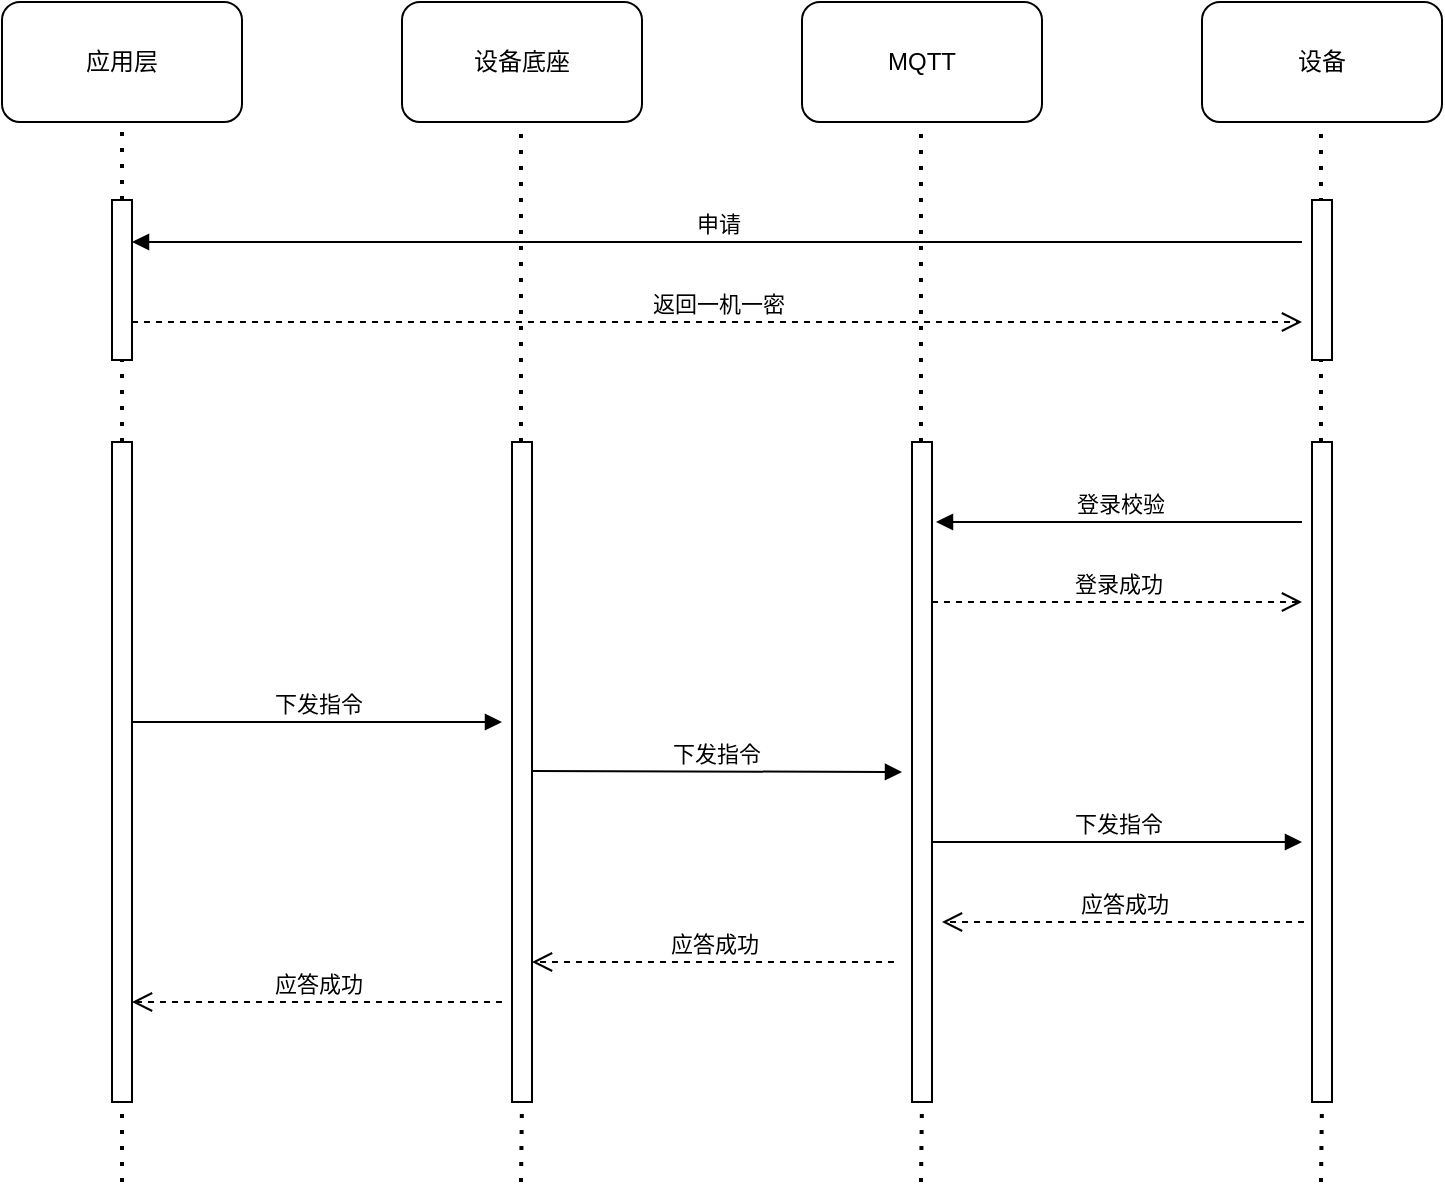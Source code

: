 <mxfile version="22.1.18" type="github">
  <diagram name="第 1 页" id="JMBbWcXGchRLQ26QFNBD">
    <mxGraphModel dx="1482" dy="786" grid="1" gridSize="10" guides="1" tooltips="1" connect="1" arrows="1" fold="1" page="1" pageScale="1" pageWidth="827" pageHeight="1169" math="0" shadow="0">
      <root>
        <mxCell id="0" />
        <mxCell id="1" parent="0" />
        <mxCell id="TMhinksdjBVztQhqIxPu-1" value="应用层" style="rounded=1;whiteSpace=wrap;html=1;" vertex="1" parent="1">
          <mxGeometry x="120" y="100" width="120" height="60" as="geometry" />
        </mxCell>
        <mxCell id="TMhinksdjBVztQhqIxPu-2" value="设备底座" style="rounded=1;whiteSpace=wrap;html=1;" vertex="1" parent="1">
          <mxGeometry x="320" y="100" width="120" height="60" as="geometry" />
        </mxCell>
        <mxCell id="TMhinksdjBVztQhqIxPu-3" value="MQTT" style="rounded=1;whiteSpace=wrap;html=1;" vertex="1" parent="1">
          <mxGeometry x="520" y="100" width="120" height="60" as="geometry" />
        </mxCell>
        <mxCell id="TMhinksdjBVztQhqIxPu-4" value="设备" style="rounded=1;whiteSpace=wrap;html=1;" vertex="1" parent="1">
          <mxGeometry x="720" y="100" width="120" height="60" as="geometry" />
        </mxCell>
        <mxCell id="TMhinksdjBVztQhqIxPu-5" value="" style="endArrow=none;dashed=1;html=1;dashPattern=1 3;strokeWidth=2;rounded=0;entryX=0.5;entryY=1;entryDx=0;entryDy=0;" edge="1" parent="1" source="TMhinksdjBVztQhqIxPu-10" target="TMhinksdjBVztQhqIxPu-1">
          <mxGeometry width="50" height="50" relative="1" as="geometry">
            <mxPoint x="180" y="690" as="sourcePoint" />
            <mxPoint x="180" y="190" as="targetPoint" />
          </mxGeometry>
        </mxCell>
        <mxCell id="TMhinksdjBVztQhqIxPu-7" value="" style="endArrow=none;dashed=1;html=1;dashPattern=1 3;strokeWidth=2;rounded=0;entryX=0.5;entryY=1;entryDx=0;entryDy=0;" edge="1" parent="1" source="TMhinksdjBVztQhqIxPu-18">
          <mxGeometry width="50" height="50" relative="1" as="geometry">
            <mxPoint x="379.5" y="690" as="sourcePoint" />
            <mxPoint x="379.5" y="160" as="targetPoint" />
          </mxGeometry>
        </mxCell>
        <mxCell id="TMhinksdjBVztQhqIxPu-8" value="" style="endArrow=none;dashed=1;html=1;dashPattern=1 3;strokeWidth=2;rounded=0;entryX=0.5;entryY=1;entryDx=0;entryDy=0;" edge="1" parent="1" source="TMhinksdjBVztQhqIxPu-16">
          <mxGeometry width="50" height="50" relative="1" as="geometry">
            <mxPoint x="579.5" y="690" as="sourcePoint" />
            <mxPoint x="579.5" y="160" as="targetPoint" />
          </mxGeometry>
        </mxCell>
        <mxCell id="TMhinksdjBVztQhqIxPu-9" value="" style="endArrow=none;dashed=1;html=1;dashPattern=1 3;strokeWidth=2;rounded=0;entryX=0.5;entryY=1;entryDx=0;entryDy=0;" edge="1" parent="1" source="TMhinksdjBVztQhqIxPu-14">
          <mxGeometry width="50" height="50" relative="1" as="geometry">
            <mxPoint x="779.5" y="690" as="sourcePoint" />
            <mxPoint x="779.5" y="160" as="targetPoint" />
          </mxGeometry>
        </mxCell>
        <mxCell id="TMhinksdjBVztQhqIxPu-6" value="" style="html=1;points=[[0,0,0,0,5],[0,1,0,0,-5],[1,0,0,0,5],[1,1,0,0,-5]];perimeter=orthogonalPerimeter;outlineConnect=0;targetShapes=umlLifeline;portConstraint=eastwest;newEdgeStyle={&quot;curved&quot;:0,&quot;rounded&quot;:0};" vertex="1" parent="1">
          <mxGeometry x="775" y="199" width="10" height="80" as="geometry" />
        </mxCell>
        <mxCell id="TMhinksdjBVztQhqIxPu-11" value="" style="endArrow=none;dashed=1;html=1;dashPattern=1 3;strokeWidth=2;rounded=0;entryX=0.5;entryY=1;entryDx=0;entryDy=0;" edge="1" parent="1" source="TMhinksdjBVztQhqIxPu-22" target="TMhinksdjBVztQhqIxPu-10">
          <mxGeometry width="50" height="50" relative="1" as="geometry">
            <mxPoint x="180" y="690" as="sourcePoint" />
            <mxPoint x="180" y="160" as="targetPoint" />
          </mxGeometry>
        </mxCell>
        <mxCell id="TMhinksdjBVztQhqIxPu-10" value="" style="html=1;points=[[0,0,0,0,5],[0,1,0,0,-5],[1,0,0,0,5],[1,1,0,0,-5]];perimeter=orthogonalPerimeter;outlineConnect=0;targetShapes=umlLifeline;portConstraint=eastwest;newEdgeStyle={&quot;curved&quot;:0,&quot;rounded&quot;:0};" vertex="1" parent="1">
          <mxGeometry x="175" y="199" width="10" height="80" as="geometry" />
        </mxCell>
        <mxCell id="TMhinksdjBVztQhqIxPu-12" value="申请" style="html=1;verticalAlign=bottom;endArrow=block;curved=0;rounded=0;" edge="1" parent="1">
          <mxGeometry width="80" relative="1" as="geometry">
            <mxPoint x="770" y="220" as="sourcePoint" />
            <mxPoint x="185" y="220" as="targetPoint" />
          </mxGeometry>
        </mxCell>
        <mxCell id="TMhinksdjBVztQhqIxPu-13" value="返回一机一密" style="html=1;verticalAlign=bottom;endArrow=open;dashed=1;endSize=8;curved=0;rounded=0;" edge="1" parent="1">
          <mxGeometry relative="1" as="geometry">
            <mxPoint x="185" y="260" as="sourcePoint" />
            <mxPoint x="770" y="260" as="targetPoint" />
          </mxGeometry>
        </mxCell>
        <mxCell id="TMhinksdjBVztQhqIxPu-15" value="" style="endArrow=none;dashed=1;html=1;dashPattern=1 3;strokeWidth=2;rounded=0;entryX=0.5;entryY=1;entryDx=0;entryDy=0;" edge="1" parent="1" target="TMhinksdjBVztQhqIxPu-14">
          <mxGeometry width="50" height="50" relative="1" as="geometry">
            <mxPoint x="779.5" y="690" as="sourcePoint" />
            <mxPoint x="779.5" y="160" as="targetPoint" />
          </mxGeometry>
        </mxCell>
        <mxCell id="TMhinksdjBVztQhqIxPu-14" value="" style="html=1;points=[[0,0,0,0,5],[0,1,0,0,-5],[1,0,0,0,5],[1,1,0,0,-5]];perimeter=orthogonalPerimeter;outlineConnect=0;targetShapes=umlLifeline;portConstraint=eastwest;newEdgeStyle={&quot;curved&quot;:0,&quot;rounded&quot;:0};" vertex="1" parent="1">
          <mxGeometry x="775" y="320" width="10" height="330" as="geometry" />
        </mxCell>
        <mxCell id="TMhinksdjBVztQhqIxPu-17" value="" style="endArrow=none;dashed=1;html=1;dashPattern=1 3;strokeWidth=2;rounded=0;entryX=0.5;entryY=1;entryDx=0;entryDy=0;" edge="1" parent="1" target="TMhinksdjBVztQhqIxPu-16">
          <mxGeometry width="50" height="50" relative="1" as="geometry">
            <mxPoint x="579.5" y="690" as="sourcePoint" />
            <mxPoint x="579.5" y="160" as="targetPoint" />
          </mxGeometry>
        </mxCell>
        <mxCell id="TMhinksdjBVztQhqIxPu-16" value="" style="html=1;points=[[0,0,0,0,5],[0,1,0,0,-5],[1,0,0,0,5],[1,1,0,0,-5]];perimeter=orthogonalPerimeter;outlineConnect=0;targetShapes=umlLifeline;portConstraint=eastwest;newEdgeStyle={&quot;curved&quot;:0,&quot;rounded&quot;:0};" vertex="1" parent="1">
          <mxGeometry x="575" y="320" width="10" height="330" as="geometry" />
        </mxCell>
        <mxCell id="TMhinksdjBVztQhqIxPu-19" value="" style="endArrow=none;dashed=1;html=1;dashPattern=1 3;strokeWidth=2;rounded=0;entryX=0.5;entryY=1;entryDx=0;entryDy=0;" edge="1" parent="1" target="TMhinksdjBVztQhqIxPu-18">
          <mxGeometry width="50" height="50" relative="1" as="geometry">
            <mxPoint x="379.5" y="690" as="sourcePoint" />
            <mxPoint x="379.5" y="160" as="targetPoint" />
          </mxGeometry>
        </mxCell>
        <mxCell id="TMhinksdjBVztQhqIxPu-18" value="" style="html=1;points=[[0,0,0,0,5],[0,1,0,0,-5],[1,0,0,0,5],[1,1,0,0,-5]];perimeter=orthogonalPerimeter;outlineConnect=0;targetShapes=umlLifeline;portConstraint=eastwest;newEdgeStyle={&quot;curved&quot;:0,&quot;rounded&quot;:0};" vertex="1" parent="1">
          <mxGeometry x="375" y="320" width="10" height="330" as="geometry" />
        </mxCell>
        <mxCell id="TMhinksdjBVztQhqIxPu-20" value="登录校验" style="html=1;verticalAlign=bottom;endArrow=block;curved=0;rounded=0;" edge="1" parent="1">
          <mxGeometry width="80" relative="1" as="geometry">
            <mxPoint x="770" y="360" as="sourcePoint" />
            <mxPoint x="587" y="360" as="targetPoint" />
          </mxGeometry>
        </mxCell>
        <mxCell id="TMhinksdjBVztQhqIxPu-21" value="登录成功" style="html=1;verticalAlign=bottom;endArrow=open;dashed=1;endSize=8;curved=0;rounded=0;" edge="1" parent="1">
          <mxGeometry relative="1" as="geometry">
            <mxPoint x="585" y="400" as="sourcePoint" />
            <mxPoint x="770" y="400" as="targetPoint" />
          </mxGeometry>
        </mxCell>
        <mxCell id="TMhinksdjBVztQhqIxPu-23" value="" style="endArrow=none;dashed=1;html=1;dashPattern=1 3;strokeWidth=2;rounded=0;entryX=0.5;entryY=1;entryDx=0;entryDy=0;" edge="1" parent="1" target="TMhinksdjBVztQhqIxPu-22">
          <mxGeometry width="50" height="50" relative="1" as="geometry">
            <mxPoint x="180" y="690" as="sourcePoint" />
            <mxPoint x="180" y="279" as="targetPoint" />
          </mxGeometry>
        </mxCell>
        <mxCell id="TMhinksdjBVztQhqIxPu-22" value="" style="html=1;points=[[0,0,0,0,5],[0,1,0,0,-5],[1,0,0,0,5],[1,1,0,0,-5]];perimeter=orthogonalPerimeter;outlineConnect=0;targetShapes=umlLifeline;portConstraint=eastwest;newEdgeStyle={&quot;curved&quot;:0,&quot;rounded&quot;:0};" vertex="1" parent="1">
          <mxGeometry x="175" y="320" width="10" height="330" as="geometry" />
        </mxCell>
        <mxCell id="TMhinksdjBVztQhqIxPu-24" value="下发指令" style="html=1;verticalAlign=bottom;endArrow=block;curved=0;rounded=0;" edge="1" parent="1">
          <mxGeometry width="80" relative="1" as="geometry">
            <mxPoint x="185" y="460" as="sourcePoint" />
            <mxPoint x="370" y="460" as="targetPoint" />
          </mxGeometry>
        </mxCell>
        <mxCell id="TMhinksdjBVztQhqIxPu-25" value="下发指令" style="html=1;verticalAlign=bottom;endArrow=block;curved=0;rounded=0;" edge="1" parent="1">
          <mxGeometry width="80" relative="1" as="geometry">
            <mxPoint x="385" y="484.5" as="sourcePoint" />
            <mxPoint x="570" y="485" as="targetPoint" />
          </mxGeometry>
        </mxCell>
        <mxCell id="TMhinksdjBVztQhqIxPu-26" value="下发指令" style="html=1;verticalAlign=bottom;endArrow=block;curved=0;rounded=0;" edge="1" parent="1">
          <mxGeometry width="80" relative="1" as="geometry">
            <mxPoint x="585" y="520" as="sourcePoint" />
            <mxPoint x="770" y="520" as="targetPoint" />
          </mxGeometry>
        </mxCell>
        <mxCell id="TMhinksdjBVztQhqIxPu-27" value="应答成功" style="html=1;verticalAlign=bottom;endArrow=open;dashed=1;endSize=8;curved=0;rounded=0;" edge="1" parent="1">
          <mxGeometry relative="1" as="geometry">
            <mxPoint x="771" y="560" as="sourcePoint" />
            <mxPoint x="590" y="560" as="targetPoint" />
          </mxGeometry>
        </mxCell>
        <mxCell id="TMhinksdjBVztQhqIxPu-28" value="应答成功" style="html=1;verticalAlign=bottom;endArrow=open;dashed=1;endSize=8;curved=0;rounded=0;" edge="1" parent="1">
          <mxGeometry relative="1" as="geometry">
            <mxPoint x="566" y="580" as="sourcePoint" />
            <mxPoint x="385" y="580" as="targetPoint" />
          </mxGeometry>
        </mxCell>
        <mxCell id="TMhinksdjBVztQhqIxPu-29" value="应答成功" style="html=1;verticalAlign=bottom;endArrow=open;dashed=1;endSize=8;curved=0;rounded=0;" edge="1" parent="1">
          <mxGeometry relative="1" as="geometry">
            <mxPoint x="370" y="600" as="sourcePoint" />
            <mxPoint x="185" y="600" as="targetPoint" />
          </mxGeometry>
        </mxCell>
      </root>
    </mxGraphModel>
  </diagram>
</mxfile>
